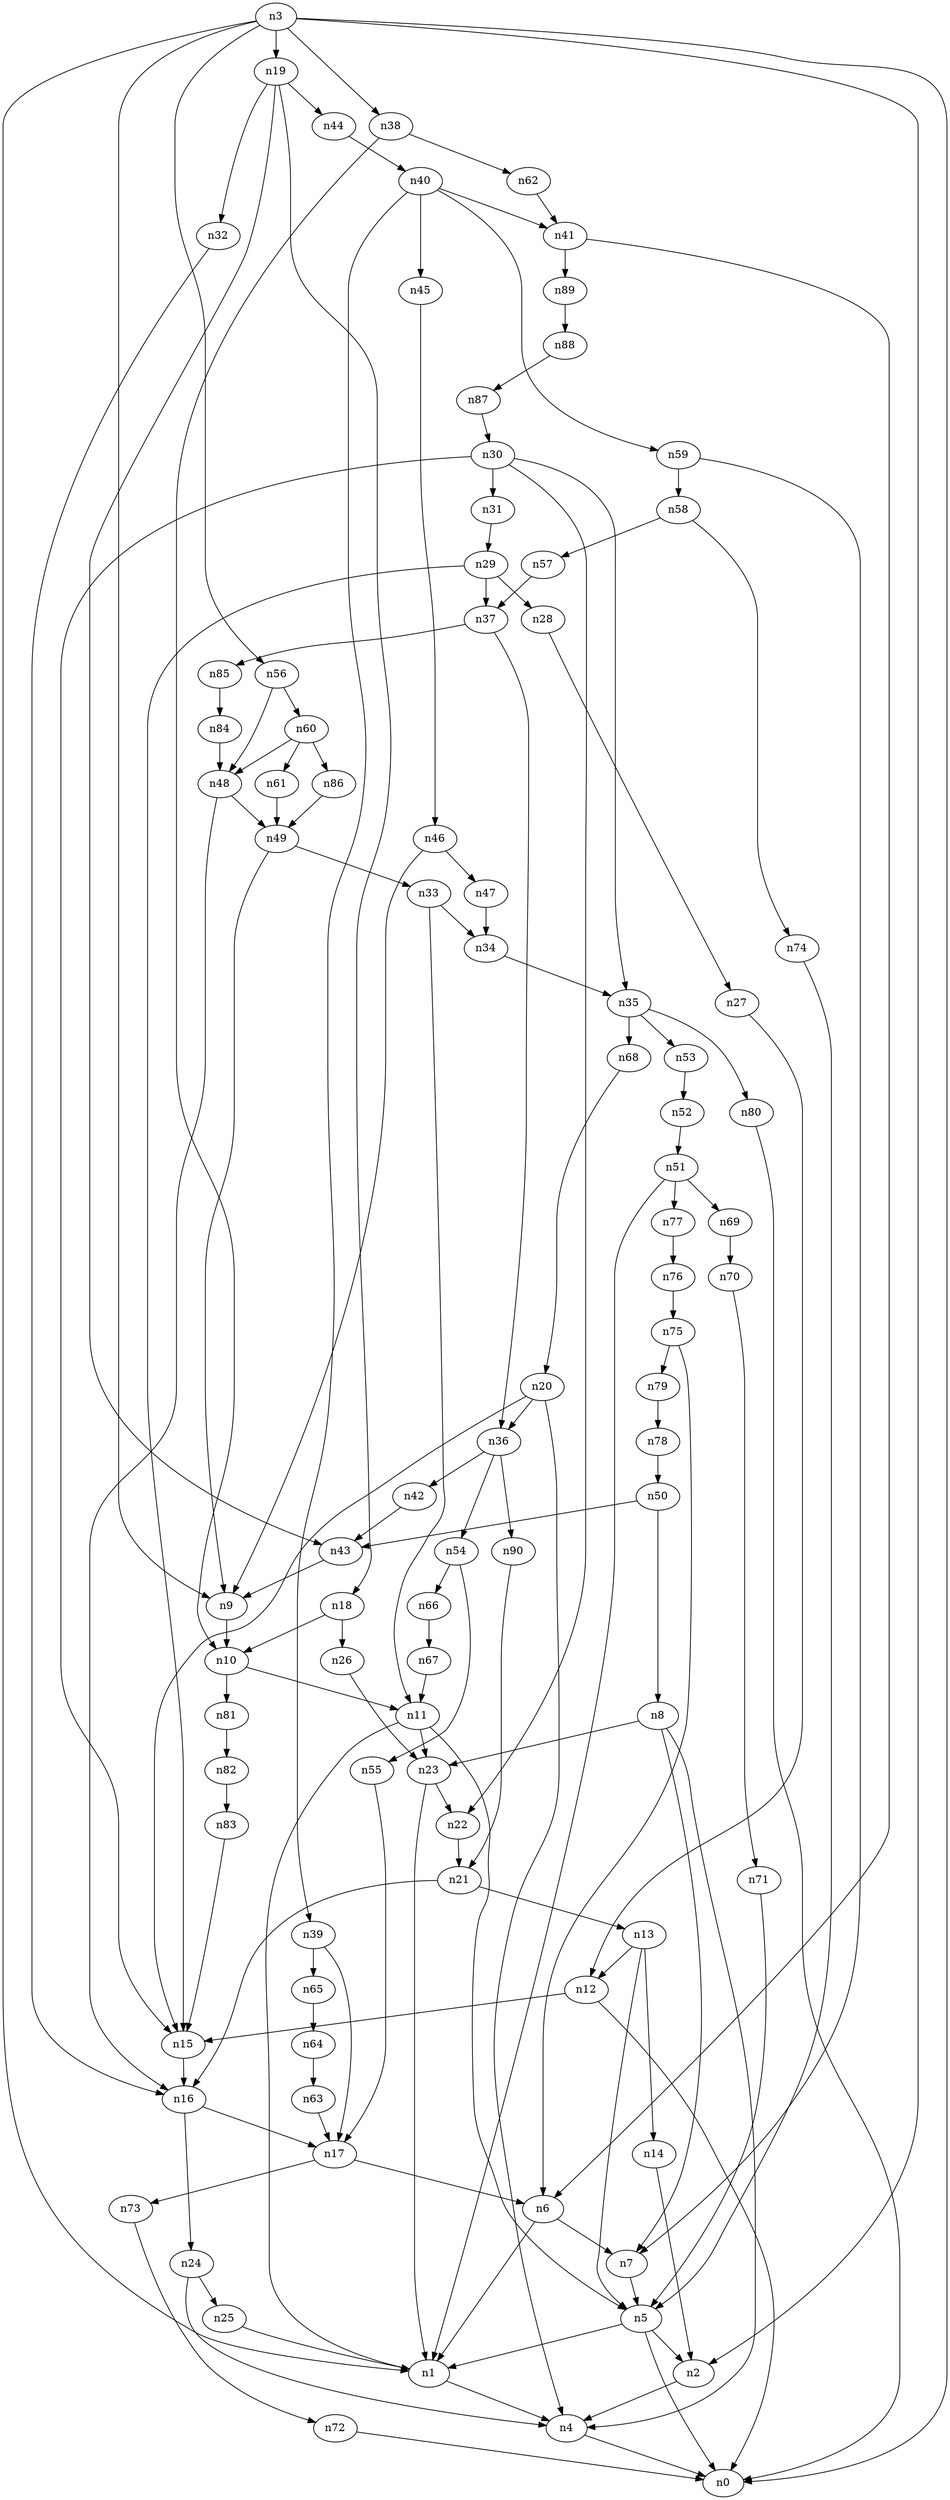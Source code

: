 digraph G {
	n1 -> n4	 [_graphml_id=e4];
	n2 -> n4	 [_graphml_id=e7];
	n3 -> n0	 [_graphml_id=e0];
	n3 -> n1	 [_graphml_id=e3];
	n3 -> n2	 [_graphml_id=e6];
	n3 -> n9	 [_graphml_id=e14];
	n3 -> n19	 [_graphml_id=e29];
	n3 -> n38	 [_graphml_id=e60];
	n3 -> n56	 [_graphml_id=e90];
	n4 -> n0	 [_graphml_id=e1];
	n5 -> n0	 [_graphml_id=e2];
	n5 -> n1	 [_graphml_id=e5];
	n5 -> n2	 [_graphml_id=e8];
	n6 -> n1	 [_graphml_id=e9];
	n6 -> n7	 [_graphml_id=e10];
	n7 -> n5	 [_graphml_id=e13];
	n8 -> n4	 [_graphml_id=e12];
	n8 -> n7	 [_graphml_id=e11];
	n8 -> n23	 [_graphml_id=e62];
	n9 -> n10	 [_graphml_id=e15];
	n10 -> n11	 [_graphml_id=e16];
	n10 -> n81	 [_graphml_id=e132];
	n11 -> n1	 [_graphml_id=e32];
	n11 -> n5	 [_graphml_id=e17];
	n11 -> n23	 [_graphml_id=e36];
	n12 -> n0	 [_graphml_id=e18];
	n12 -> n15	 [_graphml_id=e23];
	n13 -> n5	 [_graphml_id=e20];
	n13 -> n12	 [_graphml_id=e19];
	n13 -> n14	 [_graphml_id=e21];
	n14 -> n2	 [_graphml_id=e22];
	n15 -> n16	 [_graphml_id=e24];
	n16 -> n17	 [_graphml_id=e25];
	n16 -> n24	 [_graphml_id=e37];
	n17 -> n6	 [_graphml_id=e26];
	n17 -> n73	 [_graphml_id=e118];
	n18 -> n10	 [_graphml_id=e27];
	n18 -> n26	 [_graphml_id=e41];
	n19 -> n18	 [_graphml_id=e28];
	n19 -> n32	 [_graphml_id=e50];
	n19 -> n43	 [_graphml_id=e69];
	n19 -> n44	 [_graphml_id=e70];
	n20 -> n4	 [_graphml_id=e31];
	n20 -> n15	 [_graphml_id=e30];
	n20 -> n36	 [_graphml_id=e57];
	n21 -> n13	 [_graphml_id=e42];
	n21 -> n16	 [_graphml_id=e33];
	n22 -> n21	 [_graphml_id=e34];
	n23 -> n1	 [_graphml_id=e52];
	n23 -> n22	 [_graphml_id=e35];
	n24 -> n4	 [_graphml_id=e111];
	n24 -> n25	 [_graphml_id=e38];
	n25 -> n1	 [_graphml_id=e39];
	n26 -> n23	 [_graphml_id=e40];
	n27 -> n12	 [_graphml_id=e43];
	n28 -> n27	 [_graphml_id=e44];
	n29 -> n15	 [_graphml_id=e46];
	n29 -> n28	 [_graphml_id=e45];
	n29 -> n37	 [_graphml_id=e59];
	n30 -> n15	 [_graphml_id=e101];
	n30 -> n22	 [_graphml_id=e47];
	n30 -> n31	 [_graphml_id=e48];
	n30 -> n35	 [_graphml_id=e56];
	n31 -> n29	 [_graphml_id=e49];
	n32 -> n16	 [_graphml_id=e51];
	n33 -> n11	 [_graphml_id=e53];
	n33 -> n34	 [_graphml_id=e54];
	n34 -> n35	 [_graphml_id=e55];
	n35 -> n53	 [_graphml_id=e86];
	n35 -> n68	 [_graphml_id=e109];
	n35 -> n80	 [_graphml_id=e129];
	n36 -> n42	 [_graphml_id=e67];
	n36 -> n54	 [_graphml_id=e87];
	n36 -> n90	 [_graphml_id=e146];
	n37 -> n36	 [_graphml_id=e58];
	n37 -> n85	 [_graphml_id=e138];
	n38 -> n10	 [_graphml_id=e61];
	n38 -> n62	 [_graphml_id=e100];
	n39 -> n17	 [_graphml_id=e63];
	n39 -> n65	 [_graphml_id=e105];
	n40 -> n39	 [_graphml_id=e64];
	n40 -> n41	 [_graphml_id=e65];
	n40 -> n45	 [_graphml_id=e73];
	n40 -> n59	 [_graphml_id=e131];
	n41 -> n6	 [_graphml_id=e66];
	n41 -> n89	 [_graphml_id=e145];
	n42 -> n43	 [_graphml_id=e68];
	n43 -> n9	 [_graphml_id=e72];
	n44 -> n40	 [_graphml_id=e71];
	n45 -> n46	 [_graphml_id=e74];
	n46 -> n9	 [_graphml_id=e121];
	n46 -> n47	 [_graphml_id=e75];
	n47 -> n34	 [_graphml_id=e76];
	n48 -> n16	 [_graphml_id=e77];
	n48 -> n49	 [_graphml_id=e78];
	n49 -> n9	 [_graphml_id=e79];
	n49 -> n33	 [_graphml_id=e82];
	n50 -> n8	 [_graphml_id=e81];
	n50 -> n43	 [_graphml_id=e80];
	n51 -> n1	 [_graphml_id=e83];
	n51 -> n69	 [_graphml_id=e112];
	n51 -> n77	 [_graphml_id=e125];
	n52 -> n51	 [_graphml_id=e84];
	n53 -> n52	 [_graphml_id=e85];
	n54 -> n55	 [_graphml_id=e88];
	n54 -> n66	 [_graphml_id=e106];
	n55 -> n17	 [_graphml_id=e89];
	n56 -> n48	 [_graphml_id=e91];
	n56 -> n60	 [_graphml_id=e141];
	n57 -> n37	 [_graphml_id=e92];
	n58 -> n57	 [_graphml_id=e93];
	n58 -> n74	 [_graphml_id=e120];
	n59 -> n7	 [_graphml_id=e95];
	n59 -> n58	 [_graphml_id=e94];
	n60 -> n48	 [_graphml_id=e96];
	n60 -> n61	 [_graphml_id=e97];
	n60 -> n86	 [_graphml_id=e140];
	n61 -> n49	 [_graphml_id=e98];
	n62 -> n41	 [_graphml_id=e99];
	n63 -> n17	 [_graphml_id=e102];
	n64 -> n63	 [_graphml_id=e103];
	n65 -> n64	 [_graphml_id=e104];
	n66 -> n67	 [_graphml_id=e107];
	n67 -> n11	 [_graphml_id=e108];
	n68 -> n20	 [_graphml_id=e110];
	n69 -> n70	 [_graphml_id=e113];
	n70 -> n71	 [_graphml_id=e114];
	n71 -> n5	 [_graphml_id=e115];
	n72 -> n0	 [_graphml_id=e116];
	n73 -> n72	 [_graphml_id=e117];
	n74 -> n5	 [_graphml_id=e119];
	n75 -> n6	 [_graphml_id=e122];
	n75 -> n79	 [_graphml_id=e128];
	n76 -> n75	 [_graphml_id=e123];
	n77 -> n76	 [_graphml_id=e124];
	n78 -> n50	 [_graphml_id=e126];
	n79 -> n78	 [_graphml_id=e127];
	n80 -> n0	 [_graphml_id=e130];
	n81 -> n82	 [_graphml_id=e133];
	n82 -> n83	 [_graphml_id=e134];
	n83 -> n15	 [_graphml_id=e135];
	n84 -> n48	 [_graphml_id=e136];
	n85 -> n84	 [_graphml_id=e137];
	n86 -> n49	 [_graphml_id=e139];
	n87 -> n30	 [_graphml_id=e142];
	n88 -> n87	 [_graphml_id=e143];
	n89 -> n88	 [_graphml_id=e144];
	n90 -> n21	 [_graphml_id=e147];
}
